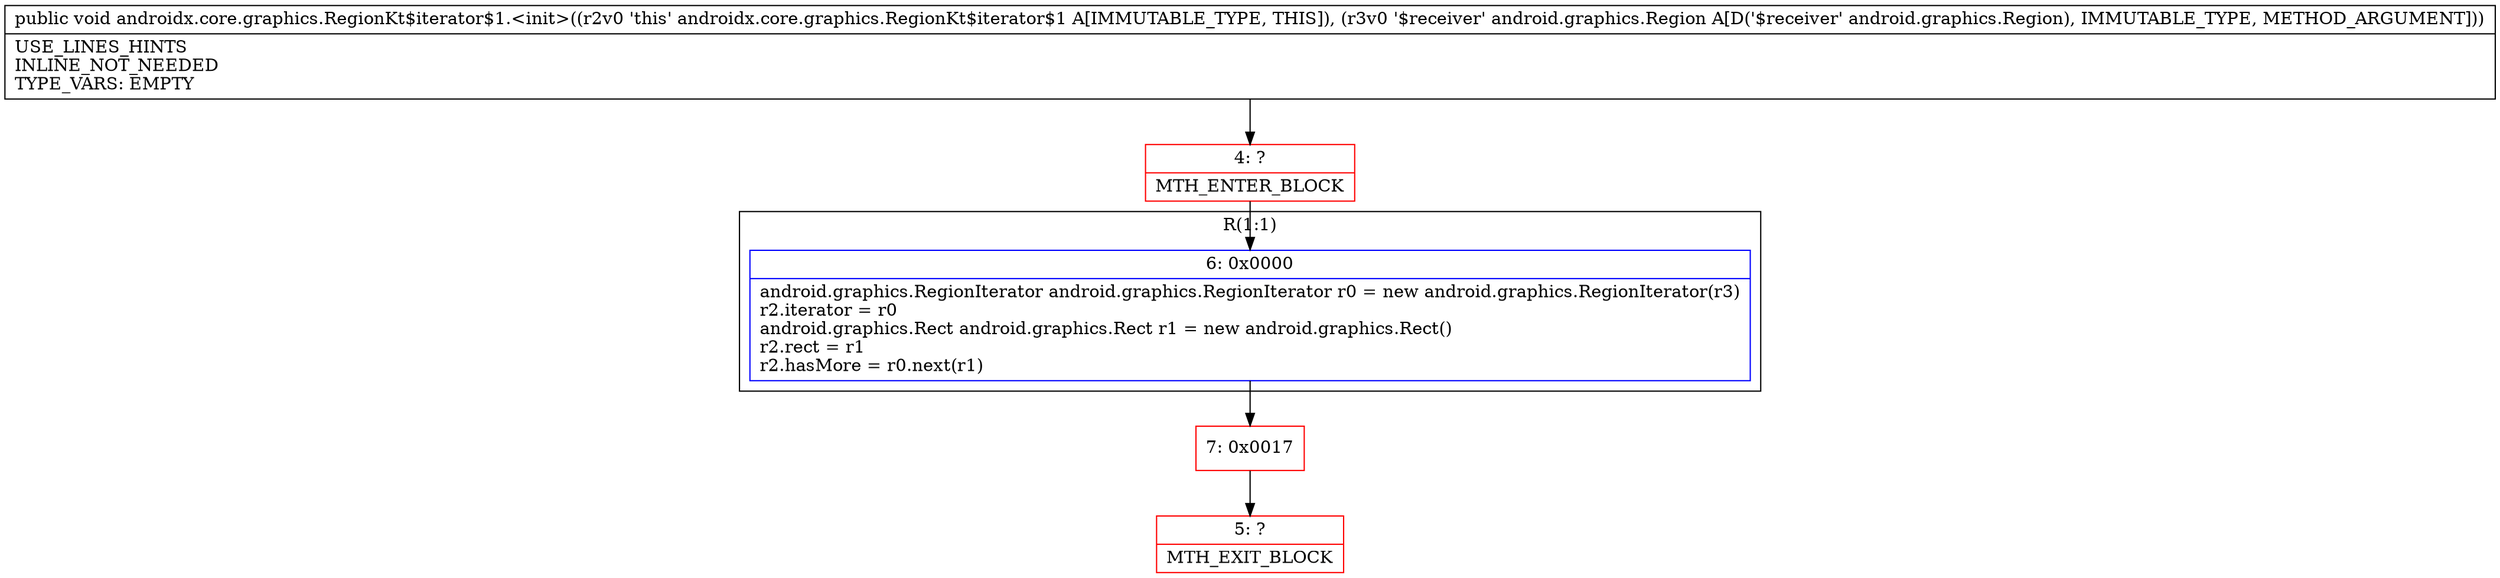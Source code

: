 digraph "CFG forandroidx.core.graphics.RegionKt$iterator$1.\<init\>(Landroid\/graphics\/Region;)V" {
subgraph cluster_Region_1538015644 {
label = "R(1:1)";
node [shape=record,color=blue];
Node_6 [shape=record,label="{6\:\ 0x0000|android.graphics.RegionIterator android.graphics.RegionIterator r0 = new android.graphics.RegionIterator(r3)\lr2.iterator = r0\landroid.graphics.Rect android.graphics.Rect r1 = new android.graphics.Rect()\lr2.rect = r1\lr2.hasMore = r0.next(r1)\l}"];
}
Node_4 [shape=record,color=red,label="{4\:\ ?|MTH_ENTER_BLOCK\l}"];
Node_7 [shape=record,color=red,label="{7\:\ 0x0017}"];
Node_5 [shape=record,color=red,label="{5\:\ ?|MTH_EXIT_BLOCK\l}"];
MethodNode[shape=record,label="{public void androidx.core.graphics.RegionKt$iterator$1.\<init\>((r2v0 'this' androidx.core.graphics.RegionKt$iterator$1 A[IMMUTABLE_TYPE, THIS]), (r3v0 '$receiver' android.graphics.Region A[D('$receiver' android.graphics.Region), IMMUTABLE_TYPE, METHOD_ARGUMENT]))  | USE_LINES_HINTS\lINLINE_NOT_NEEDED\lTYPE_VARS: EMPTY\l}"];
MethodNode -> Node_4;Node_6 -> Node_7;
Node_4 -> Node_6;
Node_7 -> Node_5;
}

